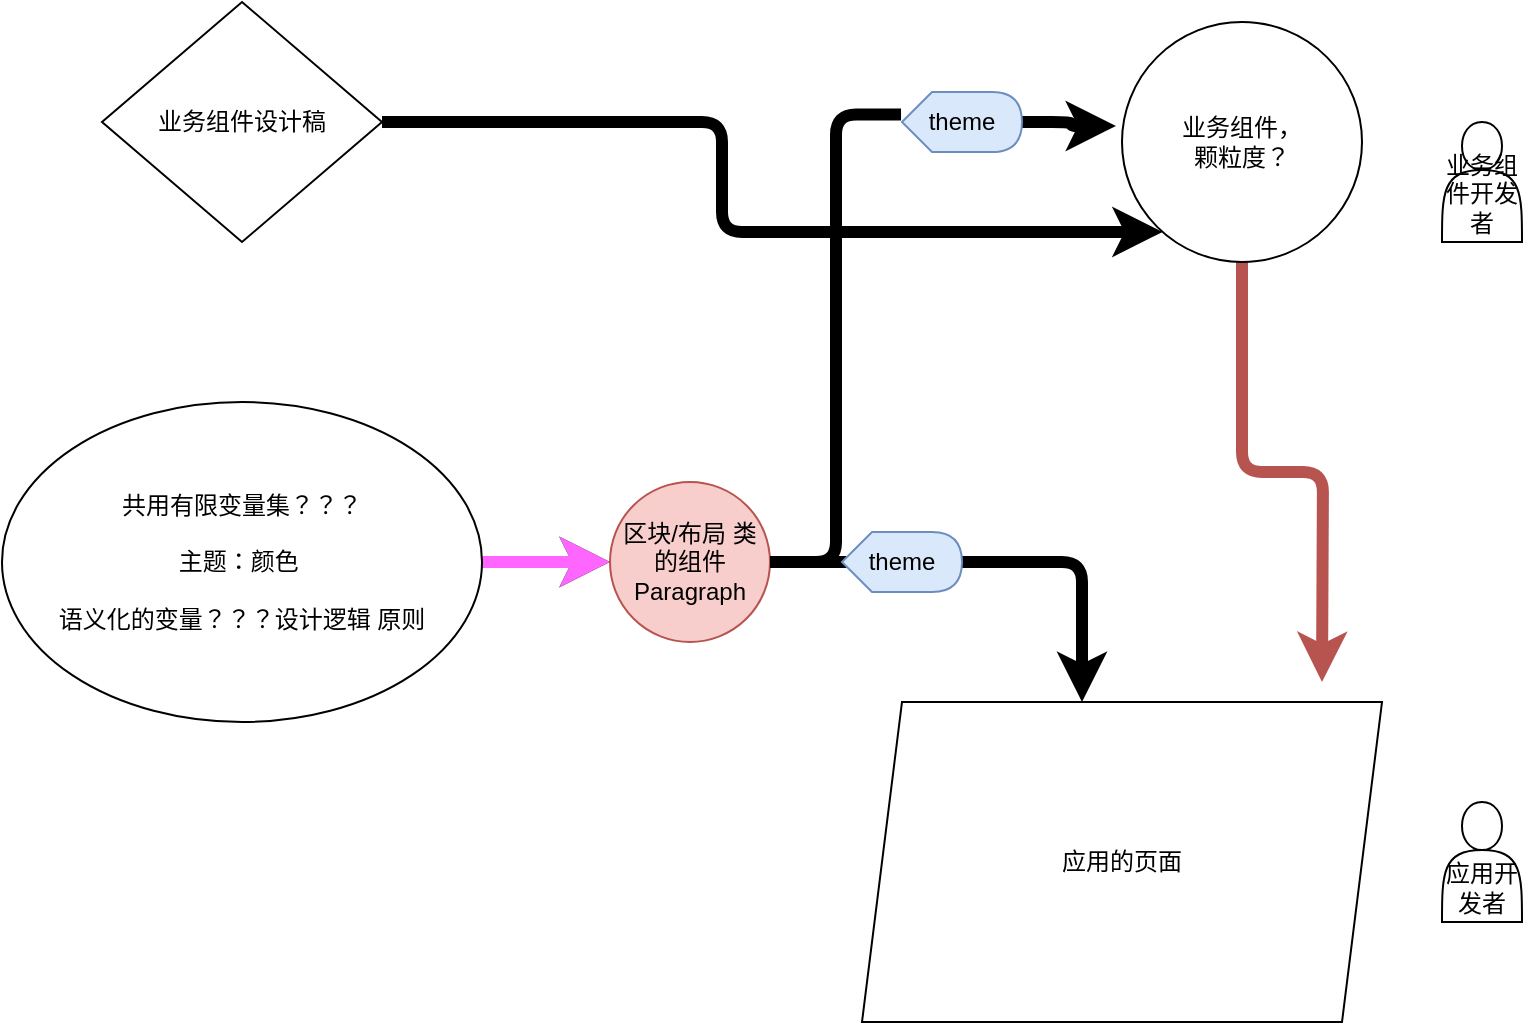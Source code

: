 <mxfile version="14.6.0" type="github">
  <diagram id="1jS8HdlLek9ythfzZxmd" name="Page-1">
    <mxGraphModel dx="933" dy="551" grid="1" gridSize="10" guides="1" tooltips="1" connect="1" arrows="1" fold="1" page="1" pageScale="1" pageWidth="827" pageHeight="1169" math="0" shadow="0">
      <root>
        <mxCell id="0" />
        <mxCell id="1" parent="0" />
        <mxCell id="azdFt4TTLsHJrj7l6tKi-13" style="edgeStyle=orthogonalEdgeStyle;rounded=1;orthogonalLoop=1;jettySize=auto;html=1;strokeWidth=6;" parent="1" source="azdFt4TTLsHJrj7l6tKi-1" target="azdFt4TTLsHJrj7l6tKi-14" edge="1">
          <mxGeometry relative="1" as="geometry" />
        </mxCell>
        <mxCell id="FuPFpe4h8FPMtTvP8igd-10" value="" style="edgeStyle=orthogonalEdgeStyle;rounded=1;orthogonalLoop=1;jettySize=auto;html=1;strokeWidth=6;strokeColor=#FF66FF;" edge="1" parent="1" source="azdFt4TTLsHJrj7l6tKi-1" target="azdFt4TTLsHJrj7l6tKi-14">
          <mxGeometry relative="1" as="geometry" />
        </mxCell>
        <mxCell id="azdFt4TTLsHJrj7l6tKi-1" value="共用有限变量集？？？&lt;br&gt;&lt;br&gt;主题：颜色&amp;nbsp;&lt;br&gt;&lt;br&gt;语义化的变量？？？设计逻辑 原则" style="ellipse;whiteSpace=wrap;html=1;" parent="1" vertex="1">
          <mxGeometry x="30" y="240" width="240" height="160" as="geometry" />
        </mxCell>
        <mxCell id="azdFt4TTLsHJrj7l6tKi-5" value="" style="edgeStyle=orthogonalEdgeStyle;rounded=1;orthogonalLoop=1;jettySize=auto;html=1;fillColor=#f8cecc;strokeColor=#b85450;strokeWidth=6;" parent="1" source="azdFt4TTLsHJrj7l6tKi-2" edge="1">
          <mxGeometry relative="1" as="geometry">
            <mxPoint x="690" y="380" as="targetPoint" />
          </mxGeometry>
        </mxCell>
        <mxCell id="azdFt4TTLsHJrj7l6tKi-2" value="业务组件，&lt;br&gt;颗粒度？" style="ellipse;whiteSpace=wrap;html=1;aspect=fixed;" parent="1" vertex="1">
          <mxGeometry x="590" y="50" width="120" height="120" as="geometry" />
        </mxCell>
        <mxCell id="azdFt4TTLsHJrj7l6tKi-3" value="应用的页面" style="shape=parallelogram;perimeter=parallelogramPerimeter;whiteSpace=wrap;html=1;fixedSize=1;" parent="1" vertex="1">
          <mxGeometry x="460" y="390" width="260" height="160" as="geometry" />
        </mxCell>
        <mxCell id="azdFt4TTLsHJrj7l6tKi-12" style="edgeStyle=orthogonalEdgeStyle;rounded=1;orthogonalLoop=1;jettySize=auto;html=1;strokeWidth=6;" parent="1" source="azdFt4TTLsHJrj7l6tKi-10" target="azdFt4TTLsHJrj7l6tKi-2" edge="1">
          <mxGeometry relative="1" as="geometry">
            <Array as="points">
              <mxPoint x="390" y="100" />
              <mxPoint x="390" y="155" />
            </Array>
          </mxGeometry>
        </mxCell>
        <mxCell id="azdFt4TTLsHJrj7l6tKi-10" value="业务组件设计稿" style="rhombus;whiteSpace=wrap;html=1;" parent="1" vertex="1">
          <mxGeometry x="80" y="40" width="140" height="120" as="geometry" />
        </mxCell>
        <mxCell id="azdFt4TTLsHJrj7l6tKi-16" style="edgeStyle=orthogonalEdgeStyle;rounded=1;orthogonalLoop=1;jettySize=auto;html=1;strokeWidth=6;" parent="1" source="azdFt4TTLsHJrj7l6tKi-14" target="azdFt4TTLsHJrj7l6tKi-3" edge="1">
          <mxGeometry relative="1" as="geometry">
            <Array as="points">
              <mxPoint x="570" y="320" />
            </Array>
          </mxGeometry>
        </mxCell>
        <mxCell id="azdFt4TTLsHJrj7l6tKi-17" style="edgeStyle=orthogonalEdgeStyle;rounded=1;orthogonalLoop=1;jettySize=auto;html=1;entryX=-0.025;entryY=0.433;entryDx=0;entryDy=0;entryPerimeter=0;strokeWidth=6;startArrow=none;" parent="1" source="FuPFpe4h8FPMtTvP8igd-7" target="azdFt4TTLsHJrj7l6tKi-2" edge="1">
          <mxGeometry relative="1" as="geometry" />
        </mxCell>
        <mxCell id="azdFt4TTLsHJrj7l6tKi-14" value="区块/布局 类的组件&lt;br&gt;Paragraph" style="ellipse;whiteSpace=wrap;html=1;aspect=fixed;fillColor=#f8cecc;strokeColor=#b85450;" parent="1" vertex="1">
          <mxGeometry x="334" y="280" width="80" height="80" as="geometry" />
        </mxCell>
        <mxCell id="FuPFpe4h8FPMtTvP8igd-1" value="业务组件开发者" style="shape=actor;whiteSpace=wrap;html=1;verticalAlign=bottom;" vertex="1" parent="1">
          <mxGeometry x="750" y="100" width="40" height="60" as="geometry" />
        </mxCell>
        <mxCell id="FuPFpe4h8FPMtTvP8igd-2" value="应用开发者" style="shape=actor;whiteSpace=wrap;html=1;verticalAlign=bottom;" vertex="1" parent="1">
          <mxGeometry x="750" y="440" width="40" height="60" as="geometry" />
        </mxCell>
        <mxCell id="FuPFpe4h8FPMtTvP8igd-7" value="theme" style="shape=display;whiteSpace=wrap;html=1;fillColor=#dae8fc;strokeColor=#6c8ebf;" vertex="1" parent="1">
          <mxGeometry x="480" y="85" width="60" height="30" as="geometry" />
        </mxCell>
        <mxCell id="FuPFpe4h8FPMtTvP8igd-8" value="" style="edgeStyle=orthogonalEdgeStyle;rounded=1;orthogonalLoop=1;jettySize=auto;html=1;entryX=-0.008;entryY=0.375;entryDx=0;entryDy=0;entryPerimeter=0;strokeWidth=6;endArrow=none;" edge="1" parent="1" source="azdFt4TTLsHJrj7l6tKi-14" target="FuPFpe4h8FPMtTvP8igd-7">
          <mxGeometry relative="1" as="geometry">
            <mxPoint x="414" y="320" as="sourcePoint" />
            <mxPoint x="589.04" y="105" as="targetPoint" />
          </mxGeometry>
        </mxCell>
        <mxCell id="FuPFpe4h8FPMtTvP8igd-9" value="theme" style="shape=display;whiteSpace=wrap;html=1;fillColor=#dae8fc;strokeColor=#6c8ebf;" vertex="1" parent="1">
          <mxGeometry x="450" y="305" width="60" height="30" as="geometry" />
        </mxCell>
      </root>
    </mxGraphModel>
  </diagram>
</mxfile>
